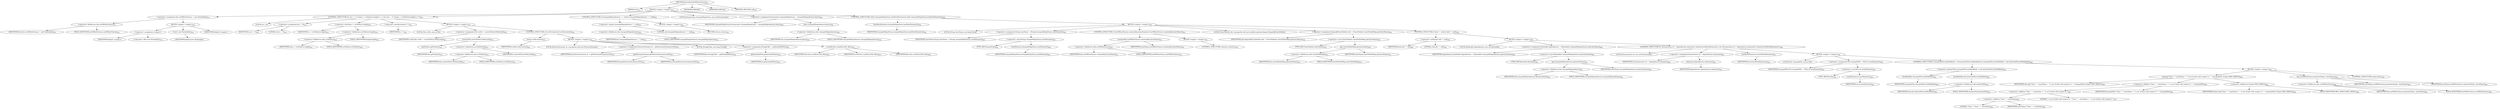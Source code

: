 digraph "determineOutOfDateClasses" {  
"1594" [label = <(METHOD,determineOutOfDateClasses)<SUB>612</SUB>> ]
"87" [label = <(PARAM,this)<SUB>612</SUB>> ]
"1595" [label = <(BLOCK,&lt;empty&gt;,&lt;empty&gt;)<SUB>612</SUB>> ]
"1596" [label = <(&lt;operator&gt;.assignment,this.outOfDateClasses = new Hashtable())<SUB>613</SUB>> ]
"1597" [label = <(&lt;operator&gt;.fieldAccess,this.outOfDateClasses)<SUB>613</SUB>> ]
"1598" [label = <(IDENTIFIER,this,this.outOfDateClasses = new Hashtable())<SUB>613</SUB>> ]
"1599" [label = <(FIELD_IDENTIFIER,outOfDateClasses,outOfDateClasses)<SUB>613</SUB>> ]
"1600" [label = <(BLOCK,&lt;empty&gt;,&lt;empty&gt;)<SUB>613</SUB>> ]
"1601" [label = <(&lt;operator&gt;.assignment,&lt;empty&gt;)> ]
"1602" [label = <(IDENTIFIER,$obj23,&lt;empty&gt;)> ]
"1603" [label = <(&lt;operator&gt;.alloc,new Hashtable())<SUB>613</SUB>> ]
"1604" [label = <(&lt;init&gt;,new Hashtable())<SUB>613</SUB>> ]
"1605" [label = <(IDENTIFIER,$obj23,new Hashtable())> ]
"1606" [label = <(IDENTIFIER,$obj23,&lt;empty&gt;)> ]
"1607" [label = <(CONTROL_STRUCTURE,for (int i = 0; Some(i &lt; srcPathList.length); i++),for (int i = 0; Some(i &lt; srcPathList.length); i++))<SUB>614</SUB>> ]
"1608" [label = <(LOCAL,int i: int)> ]
"1609" [label = <(&lt;operator&gt;.assignment,int i = 0)<SUB>614</SUB>> ]
"1610" [label = <(IDENTIFIER,i,int i = 0)<SUB>614</SUB>> ]
"1611" [label = <(LITERAL,0,int i = 0)<SUB>614</SUB>> ]
"1612" [label = <(&lt;operator&gt;.lessThan,i &lt; srcPathList.length)<SUB>614</SUB>> ]
"1613" [label = <(IDENTIFIER,i,i &lt; srcPathList.length)<SUB>614</SUB>> ]
"1614" [label = <(&lt;operator&gt;.fieldAccess,srcPathList.length)<SUB>614</SUB>> ]
"1615" [label = <(&lt;operator&gt;.fieldAccess,this.srcPathList)<SUB>614</SUB>> ]
"1616" [label = <(IDENTIFIER,this,i &lt; srcPathList.length)<SUB>614</SUB>> ]
"1617" [label = <(FIELD_IDENTIFIER,srcPathList,srcPathList)<SUB>614</SUB>> ]
"1618" [label = <(FIELD_IDENTIFIER,length,length)<SUB>614</SUB>> ]
"1619" [label = <(&lt;operator&gt;.postIncrement,i++)<SUB>614</SUB>> ]
"1620" [label = <(IDENTIFIER,i,i++)<SUB>614</SUB>> ]
"1621" [label = <(BLOCK,&lt;empty&gt;,&lt;empty&gt;)<SUB>614</SUB>> ]
"1622" [label = <(LOCAL,File srcDir: java.io.File)> ]
"1623" [label = <(&lt;operator&gt;.assignment,File srcDir = resolveFile(srcPathList[i]))<SUB>615</SUB>> ]
"1624" [label = <(IDENTIFIER,srcDir,File srcDir = resolveFile(srcPathList[i]))<SUB>615</SUB>> ]
"1625" [label = <(resolveFile,resolveFile(srcPathList[i]))<SUB>615</SUB>> ]
"1626" [label = <(getProject,getProject())<SUB>615</SUB>> ]
"86" [label = <(IDENTIFIER,this,getProject())<SUB>615</SUB>> ]
"1627" [label = <(&lt;operator&gt;.indexAccess,srcPathList[i])<SUB>615</SUB>> ]
"1628" [label = <(&lt;operator&gt;.fieldAccess,this.srcPathList)<SUB>615</SUB>> ]
"1629" [label = <(IDENTIFIER,this,resolveFile(srcPathList[i]))<SUB>615</SUB>> ]
"1630" [label = <(FIELD_IDENTIFIER,srcPathList,srcPathList)<SUB>615</SUB>> ]
"1631" [label = <(IDENTIFIER,i,resolveFile(srcPathList[i]))<SUB>615</SUB>> ]
"1632" [label = <(CONTROL_STRUCTURE,if (srcDir.exists()),if (srcDir.exists()))<SUB>616</SUB>> ]
"1633" [label = <(exists,srcDir.exists())<SUB>616</SUB>> ]
"1634" [label = <(IDENTIFIER,srcDir,srcDir.exists())<SUB>616</SUB>> ]
"1635" [label = <(BLOCK,&lt;empty&gt;,&lt;empty&gt;)<SUB>616</SUB>> ]
"1636" [label = <(LOCAL,DirectoryScanner ds: org.apache.tools.ant.DirectoryScanner)> ]
"1637" [label = <(&lt;operator&gt;.assignment,DirectoryScanner ds = getDirectoryScanner(srcDir))<SUB>617</SUB>> ]
"1638" [label = <(IDENTIFIER,ds,DirectoryScanner ds = getDirectoryScanner(srcDir))<SUB>617</SUB>> ]
"1639" [label = <(getDirectoryScanner,getDirectoryScanner(srcDir))<SUB>617</SUB>> ]
"88" [label = <(IDENTIFIER,this,getDirectoryScanner(srcDir))<SUB>617</SUB>> ]
"1640" [label = <(IDENTIFIER,srcDir,getDirectoryScanner(srcDir))<SUB>617</SUB>> ]
"1641" [label = <(LOCAL,String[] files: java.lang.String[])> ]
"1642" [label = <(&lt;operator&gt;.assignment,String[] files = getIncludedFiles())<SUB>618</SUB>> ]
"1643" [label = <(IDENTIFIER,files,String[] files = getIncludedFiles())<SUB>618</SUB>> ]
"1644" [label = <(getIncludedFiles,getIncludedFiles())<SUB>618</SUB>> ]
"1645" [label = <(IDENTIFIER,ds,getIncludedFiles())<SUB>618</SUB>> ]
"1646" [label = <(scanDir,this.scanDir(srcDir, files))<SUB>619</SUB>> ]
"89" [label = <(IDENTIFIER,this,this.scanDir(srcDir, files))<SUB>619</SUB>> ]
"1647" [label = <(IDENTIFIER,srcDir,this.scanDir(srcDir, files))<SUB>619</SUB>> ]
"1648" [label = <(IDENTIFIER,files,this.scanDir(srcDir, files))<SUB>619</SUB>> ]
"1649" [label = <(CONTROL_STRUCTURE,if (classpathDependencies == null),if (classpathDependencies == null))<SUB>624</SUB>> ]
"1650" [label = <(&lt;operator&gt;.equals,classpathDependencies == null)<SUB>624</SUB>> ]
"1651" [label = <(&lt;operator&gt;.fieldAccess,this.classpathDependencies)<SUB>624</SUB>> ]
"1652" [label = <(IDENTIFIER,this,classpathDependencies == null)<SUB>624</SUB>> ]
"1653" [label = <(FIELD_IDENTIFIER,classpathDependencies,classpathDependencies)<SUB>624</SUB>> ]
"1654" [label = <(LITERAL,null,classpathDependencies == null)<SUB>624</SUB>> ]
"1655" [label = <(BLOCK,&lt;empty&gt;,&lt;empty&gt;)<SUB>624</SUB>> ]
"1656" [label = <(RETURN,return;,return;)<SUB>625</SUB>> ]
"1657" [label = <(LOCAL,Enumeration classpathDepsEnum: java.util.Enumeration)> ]
"1658" [label = <(&lt;operator&gt;.assignment,Enumeration classpathDepsEnum = classpathDependencies.keys())<SUB>628</SUB>> ]
"1659" [label = <(IDENTIFIER,classpathDepsEnum,Enumeration classpathDepsEnum = classpathDependencies.keys())<SUB>628</SUB>> ]
"1660" [label = <(keys,classpathDependencies.keys())<SUB>628</SUB>> ]
"1661" [label = <(&lt;operator&gt;.fieldAccess,this.classpathDependencies)<SUB>628</SUB>> ]
"1662" [label = <(IDENTIFIER,this,classpathDependencies.keys())<SUB>628</SUB>> ]
"1663" [label = <(FIELD_IDENTIFIER,classpathDependencies,classpathDependencies)<SUB>628</SUB>> ]
"1664" [label = <(CONTROL_STRUCTURE,while (classpathDepsEnum.hasMoreElements()),while (classpathDepsEnum.hasMoreElements()))<SUB>629</SUB>> ]
"1665" [label = <(hasMoreElements,classpathDepsEnum.hasMoreElements())<SUB>629</SUB>> ]
"1666" [label = <(IDENTIFIER,classpathDepsEnum,classpathDepsEnum.hasMoreElements())<SUB>629</SUB>> ]
"1667" [label = <(BLOCK,&lt;empty&gt;,&lt;empty&gt;)<SUB>629</SUB>> ]
"1668" [label = <(LOCAL,String className: java.lang.String)> ]
"1669" [label = <(&lt;operator&gt;.assignment,String className = (String) classpathDepsEnum.nextElement())<SUB>630</SUB>> ]
"1670" [label = <(IDENTIFIER,className,String className = (String) classpathDepsEnum.nextElement())<SUB>630</SUB>> ]
"1671" [label = <(&lt;operator&gt;.cast,(String) classpathDepsEnum.nextElement())<SUB>630</SUB>> ]
"1672" [label = <(TYPE_REF,String,String)<SUB>630</SUB>> ]
"1673" [label = <(nextElement,classpathDepsEnum.nextElement())<SUB>630</SUB>> ]
"1674" [label = <(IDENTIFIER,classpathDepsEnum,classpathDepsEnum.nextElement())<SUB>630</SUB>> ]
"1675" [label = <(CONTROL_STRUCTURE,if (outOfDateClasses.containsKey(className)),if (outOfDateClasses.containsKey(className)))<SUB>631</SUB>> ]
"1676" [label = <(containsKey,outOfDateClasses.containsKey(className))<SUB>631</SUB>> ]
"1677" [label = <(&lt;operator&gt;.fieldAccess,this.outOfDateClasses)<SUB>631</SUB>> ]
"1678" [label = <(IDENTIFIER,this,outOfDateClasses.containsKey(className))<SUB>631</SUB>> ]
"1679" [label = <(FIELD_IDENTIFIER,outOfDateClasses,outOfDateClasses)<SUB>631</SUB>> ]
"1680" [label = <(IDENTIFIER,className,outOfDateClasses.containsKey(className))<SUB>631</SUB>> ]
"1681" [label = <(BLOCK,&lt;empty&gt;,&lt;empty&gt;)<SUB>631</SUB>> ]
"1682" [label = <(CONTROL_STRUCTURE,continue;,continue;)<SUB>632</SUB>> ]
"1683" [label = <(LOCAL,ClassFileInfo info: org.apache.tools.ant.taskdefs.optional.depend.Depend$ClassFileInfo)> ]
"1684" [label = <(&lt;operator&gt;.assignment,Depend$ClassFileInfo info = (ClassFileInfo) classFileInfoMap.get(className))<SUB>634</SUB>> ]
"1685" [label = <(IDENTIFIER,info,Depend$ClassFileInfo info = (ClassFileInfo) classFileInfoMap.get(className))<SUB>634</SUB>> ]
"1686" [label = <(&lt;operator&gt;.cast,(ClassFileInfo) classFileInfoMap.get(className))<SUB>635</SUB>> ]
"1687" [label = <(TYPE_REF,ClassFileInfo,ClassFileInfo)<SUB>635</SUB>> ]
"1688" [label = <(get,classFileInfoMap.get(className))<SUB>635</SUB>> ]
"1689" [label = <(&lt;operator&gt;.fieldAccess,this.classFileInfoMap)<SUB>635</SUB>> ]
"1690" [label = <(IDENTIFIER,this,classFileInfoMap.get(className))<SUB>635</SUB>> ]
"1691" [label = <(FIELD_IDENTIFIER,classFileInfoMap,classFileInfoMap)<SUB>635</SUB>> ]
"1692" [label = <(IDENTIFIER,className,classFileInfoMap.get(className))<SUB>635</SUB>> ]
"1693" [label = <(CONTROL_STRUCTURE,if (info != null),if (info != null))<SUB>639</SUB>> ]
"1694" [label = <(&lt;operator&gt;.notEquals,info != null)<SUB>639</SUB>> ]
"1695" [label = <(IDENTIFIER,info,info != null)<SUB>639</SUB>> ]
"1696" [label = <(LITERAL,null,info != null)<SUB>639</SUB>> ]
"1697" [label = <(BLOCK,&lt;empty&gt;,&lt;empty&gt;)<SUB>639</SUB>> ]
"1698" [label = <(LOCAL,Hashtable dependencies: java.util.Hashtable)> ]
"1699" [label = <(&lt;operator&gt;.assignment,Hashtable dependencies = (Hashtable) classpathDependencies.get(className))<SUB>640</SUB>> ]
"1700" [label = <(IDENTIFIER,dependencies,Hashtable dependencies = (Hashtable) classpathDependencies.get(className))<SUB>640</SUB>> ]
"1701" [label = <(&lt;operator&gt;.cast,(Hashtable) classpathDependencies.get(className))<SUB>641</SUB>> ]
"1702" [label = <(TYPE_REF,Hashtable,Hashtable)<SUB>641</SUB>> ]
"1703" [label = <(get,classpathDependencies.get(className))<SUB>641</SUB>> ]
"1704" [label = <(&lt;operator&gt;.fieldAccess,this.classpathDependencies)<SUB>641</SUB>> ]
"1705" [label = <(IDENTIFIER,this,classpathDependencies.get(className))<SUB>641</SUB>> ]
"1706" [label = <(FIELD_IDENTIFIER,classpathDependencies,classpathDependencies)<SUB>641</SUB>> ]
"1707" [label = <(IDENTIFIER,className,classpathDependencies.get(className))<SUB>641</SUB>> ]
"1708" [label = <(CONTROL_STRUCTURE,for (Enumeration e2 = dependencies.elements(); Some(e2.hasMoreElements()); ),for (Enumeration e2 = dependencies.elements(); Some(e2.hasMoreElements()); ))<SUB>642</SUB>> ]
"1709" [label = <(LOCAL,Enumeration e2: java.util.Enumeration)> ]
"1710" [label = <(&lt;operator&gt;.assignment,Enumeration e2 = dependencies.elements())<SUB>642</SUB>> ]
"1711" [label = <(IDENTIFIER,e2,Enumeration e2 = dependencies.elements())<SUB>642</SUB>> ]
"1712" [label = <(elements,dependencies.elements())<SUB>642</SUB>> ]
"1713" [label = <(IDENTIFIER,dependencies,dependencies.elements())<SUB>642</SUB>> ]
"1714" [label = <(hasMoreElements,e2.hasMoreElements())<SUB>642</SUB>> ]
"1715" [label = <(IDENTIFIER,e2,e2.hasMoreElements())<SUB>642</SUB>> ]
"1716" [label = <(BLOCK,&lt;empty&gt;,&lt;empty&gt;)<SUB>642</SUB>> ]
"1717" [label = <(LOCAL,File classpathFile: java.io.File)> ]
"1718" [label = <(&lt;operator&gt;.assignment,File classpathFile = (File) e2.nextElement())<SUB>643</SUB>> ]
"1719" [label = <(IDENTIFIER,classpathFile,File classpathFile = (File) e2.nextElement())<SUB>643</SUB>> ]
"1720" [label = <(&lt;operator&gt;.cast,(File) e2.nextElement())<SUB>643</SUB>> ]
"1721" [label = <(TYPE_REF,File,File)<SUB>643</SUB>> ]
"1722" [label = <(nextElement,e2.nextElement())<SUB>643</SUB>> ]
"1723" [label = <(IDENTIFIER,e2,e2.nextElement())<SUB>643</SUB>> ]
"1724" [label = <(CONTROL_STRUCTURE,if (classpathFile.lastModified() &gt; info.absoluteFile.lastModified()),if (classpathFile.lastModified() &gt; info.absoluteFile.lastModified()))<SUB>644</SUB>> ]
"1725" [label = <(&lt;operator&gt;.greaterThan,classpathFile.lastModified() &gt; info.absoluteFile.lastModified())<SUB>644</SUB>> ]
"1726" [label = <(lastModified,classpathFile.lastModified())<SUB>644</SUB>> ]
"1727" [label = <(IDENTIFIER,classpathFile,classpathFile.lastModified())<SUB>644</SUB>> ]
"1728" [label = <(lastModified,info.absoluteFile.lastModified())<SUB>645</SUB>> ]
"1729" [label = <(&lt;operator&gt;.fieldAccess,info.absoluteFile)<SUB>645</SUB>> ]
"1730" [label = <(IDENTIFIER,info,info.absoluteFile.lastModified())<SUB>645</SUB>> ]
"1731" [label = <(FIELD_IDENTIFIER,absoluteFile,absoluteFile)<SUB>645</SUB>> ]
"1732" [label = <(BLOCK,&lt;empty&gt;,&lt;empty&gt;)<SUB>645</SUB>> ]
"1733" [label = <(log,log(&quot;Class &quot; + className + &quot; is out of date with respect to &quot; + classpathFile, Project.MSG_DEBUG))<SUB>646</SUB>> ]
"90" [label = <(IDENTIFIER,this,log(&quot;Class &quot; + className + &quot; is out of date with respect to &quot; + classpathFile, Project.MSG_DEBUG))<SUB>646</SUB>> ]
"1734" [label = <(&lt;operator&gt;.addition,&quot;Class &quot; + className + &quot; is out of date with respect to &quot; + classpathFile)<SUB>646</SUB>> ]
"1735" [label = <(&lt;operator&gt;.addition,&quot;Class &quot; + className + &quot; is out of date with respect to &quot;)<SUB>646</SUB>> ]
"1736" [label = <(&lt;operator&gt;.addition,&quot;Class &quot; + className)<SUB>646</SUB>> ]
"1737" [label = <(LITERAL,&quot;Class &quot;,&quot;Class &quot; + className)<SUB>646</SUB>> ]
"1738" [label = <(IDENTIFIER,className,&quot;Class &quot; + className)<SUB>646</SUB>> ]
"1739" [label = <(LITERAL,&quot; is out of date with respect to &quot;,&quot;Class &quot; + className + &quot; is out of date with respect to &quot;)<SUB>647</SUB>> ]
"1740" [label = <(IDENTIFIER,classpathFile,&quot;Class &quot; + className + &quot; is out of date with respect to &quot; + classpathFile)<SUB>648</SUB>> ]
"1741" [label = <(&lt;operator&gt;.fieldAccess,Project.MSG_DEBUG)<SUB>648</SUB>> ]
"1742" [label = <(IDENTIFIER,Project,log(&quot;Class &quot; + className + &quot; is out of date with respect to &quot; + classpathFile, Project.MSG_DEBUG))<SUB>648</SUB>> ]
"1743" [label = <(FIELD_IDENTIFIER,MSG_DEBUG,MSG_DEBUG)<SUB>648</SUB>> ]
"1744" [label = <(put,outOfDateClasses.put(className, className))<SUB>649</SUB>> ]
"1745" [label = <(&lt;operator&gt;.fieldAccess,this.outOfDateClasses)<SUB>649</SUB>> ]
"1746" [label = <(IDENTIFIER,this,outOfDateClasses.put(className, className))<SUB>649</SUB>> ]
"1747" [label = <(FIELD_IDENTIFIER,outOfDateClasses,outOfDateClasses)<SUB>649</SUB>> ]
"1748" [label = <(IDENTIFIER,className,outOfDateClasses.put(className, className))<SUB>649</SUB>> ]
"1749" [label = <(IDENTIFIER,className,outOfDateClasses.put(className, className))<SUB>649</SUB>> ]
"1750" [label = <(CONTROL_STRUCTURE,break;,break;)<SUB>650</SUB>> ]
"1751" [label = <(MODIFIER,PRIVATE)> ]
"1752" [label = <(MODIFIER,VIRTUAL)> ]
"1753" [label = <(METHOD_RETURN,void)<SUB>612</SUB>> ]
  "1594" -> "87" 
  "1594" -> "1595" 
  "1594" -> "1751" 
  "1594" -> "1752" 
  "1594" -> "1753" 
  "1595" -> "1596" 
  "1595" -> "1607" 
  "1595" -> "1649" 
  "1595" -> "1657" 
  "1595" -> "1658" 
  "1595" -> "1664" 
  "1596" -> "1597" 
  "1596" -> "1600" 
  "1597" -> "1598" 
  "1597" -> "1599" 
  "1600" -> "1601" 
  "1600" -> "1604" 
  "1600" -> "1606" 
  "1601" -> "1602" 
  "1601" -> "1603" 
  "1604" -> "1605" 
  "1607" -> "1608" 
  "1607" -> "1609" 
  "1607" -> "1612" 
  "1607" -> "1619" 
  "1607" -> "1621" 
  "1609" -> "1610" 
  "1609" -> "1611" 
  "1612" -> "1613" 
  "1612" -> "1614" 
  "1614" -> "1615" 
  "1614" -> "1618" 
  "1615" -> "1616" 
  "1615" -> "1617" 
  "1619" -> "1620" 
  "1621" -> "1622" 
  "1621" -> "1623" 
  "1621" -> "1632" 
  "1623" -> "1624" 
  "1623" -> "1625" 
  "1625" -> "1626" 
  "1625" -> "1627" 
  "1626" -> "86" 
  "1627" -> "1628" 
  "1627" -> "1631" 
  "1628" -> "1629" 
  "1628" -> "1630" 
  "1632" -> "1633" 
  "1632" -> "1635" 
  "1633" -> "1634" 
  "1635" -> "1636" 
  "1635" -> "1637" 
  "1635" -> "1641" 
  "1635" -> "1642" 
  "1635" -> "1646" 
  "1637" -> "1638" 
  "1637" -> "1639" 
  "1639" -> "88" 
  "1639" -> "1640" 
  "1642" -> "1643" 
  "1642" -> "1644" 
  "1644" -> "1645" 
  "1646" -> "89" 
  "1646" -> "1647" 
  "1646" -> "1648" 
  "1649" -> "1650" 
  "1649" -> "1655" 
  "1650" -> "1651" 
  "1650" -> "1654" 
  "1651" -> "1652" 
  "1651" -> "1653" 
  "1655" -> "1656" 
  "1658" -> "1659" 
  "1658" -> "1660" 
  "1660" -> "1661" 
  "1661" -> "1662" 
  "1661" -> "1663" 
  "1664" -> "1665" 
  "1664" -> "1667" 
  "1665" -> "1666" 
  "1667" -> "1668" 
  "1667" -> "1669" 
  "1667" -> "1675" 
  "1667" -> "1683" 
  "1667" -> "1684" 
  "1667" -> "1693" 
  "1669" -> "1670" 
  "1669" -> "1671" 
  "1671" -> "1672" 
  "1671" -> "1673" 
  "1673" -> "1674" 
  "1675" -> "1676" 
  "1675" -> "1681" 
  "1676" -> "1677" 
  "1676" -> "1680" 
  "1677" -> "1678" 
  "1677" -> "1679" 
  "1681" -> "1682" 
  "1684" -> "1685" 
  "1684" -> "1686" 
  "1686" -> "1687" 
  "1686" -> "1688" 
  "1688" -> "1689" 
  "1688" -> "1692" 
  "1689" -> "1690" 
  "1689" -> "1691" 
  "1693" -> "1694" 
  "1693" -> "1697" 
  "1694" -> "1695" 
  "1694" -> "1696" 
  "1697" -> "1698" 
  "1697" -> "1699" 
  "1697" -> "1708" 
  "1699" -> "1700" 
  "1699" -> "1701" 
  "1701" -> "1702" 
  "1701" -> "1703" 
  "1703" -> "1704" 
  "1703" -> "1707" 
  "1704" -> "1705" 
  "1704" -> "1706" 
  "1708" -> "1709" 
  "1708" -> "1710" 
  "1708" -> "1714" 
  "1708" -> "1716" 
  "1710" -> "1711" 
  "1710" -> "1712" 
  "1712" -> "1713" 
  "1714" -> "1715" 
  "1716" -> "1717" 
  "1716" -> "1718" 
  "1716" -> "1724" 
  "1718" -> "1719" 
  "1718" -> "1720" 
  "1720" -> "1721" 
  "1720" -> "1722" 
  "1722" -> "1723" 
  "1724" -> "1725" 
  "1724" -> "1732" 
  "1725" -> "1726" 
  "1725" -> "1728" 
  "1726" -> "1727" 
  "1728" -> "1729" 
  "1729" -> "1730" 
  "1729" -> "1731" 
  "1732" -> "1733" 
  "1732" -> "1744" 
  "1732" -> "1750" 
  "1733" -> "90" 
  "1733" -> "1734" 
  "1733" -> "1741" 
  "1734" -> "1735" 
  "1734" -> "1740" 
  "1735" -> "1736" 
  "1735" -> "1739" 
  "1736" -> "1737" 
  "1736" -> "1738" 
  "1741" -> "1742" 
  "1741" -> "1743" 
  "1744" -> "1745" 
  "1744" -> "1748" 
  "1744" -> "1749" 
  "1745" -> "1746" 
  "1745" -> "1747" 
}
